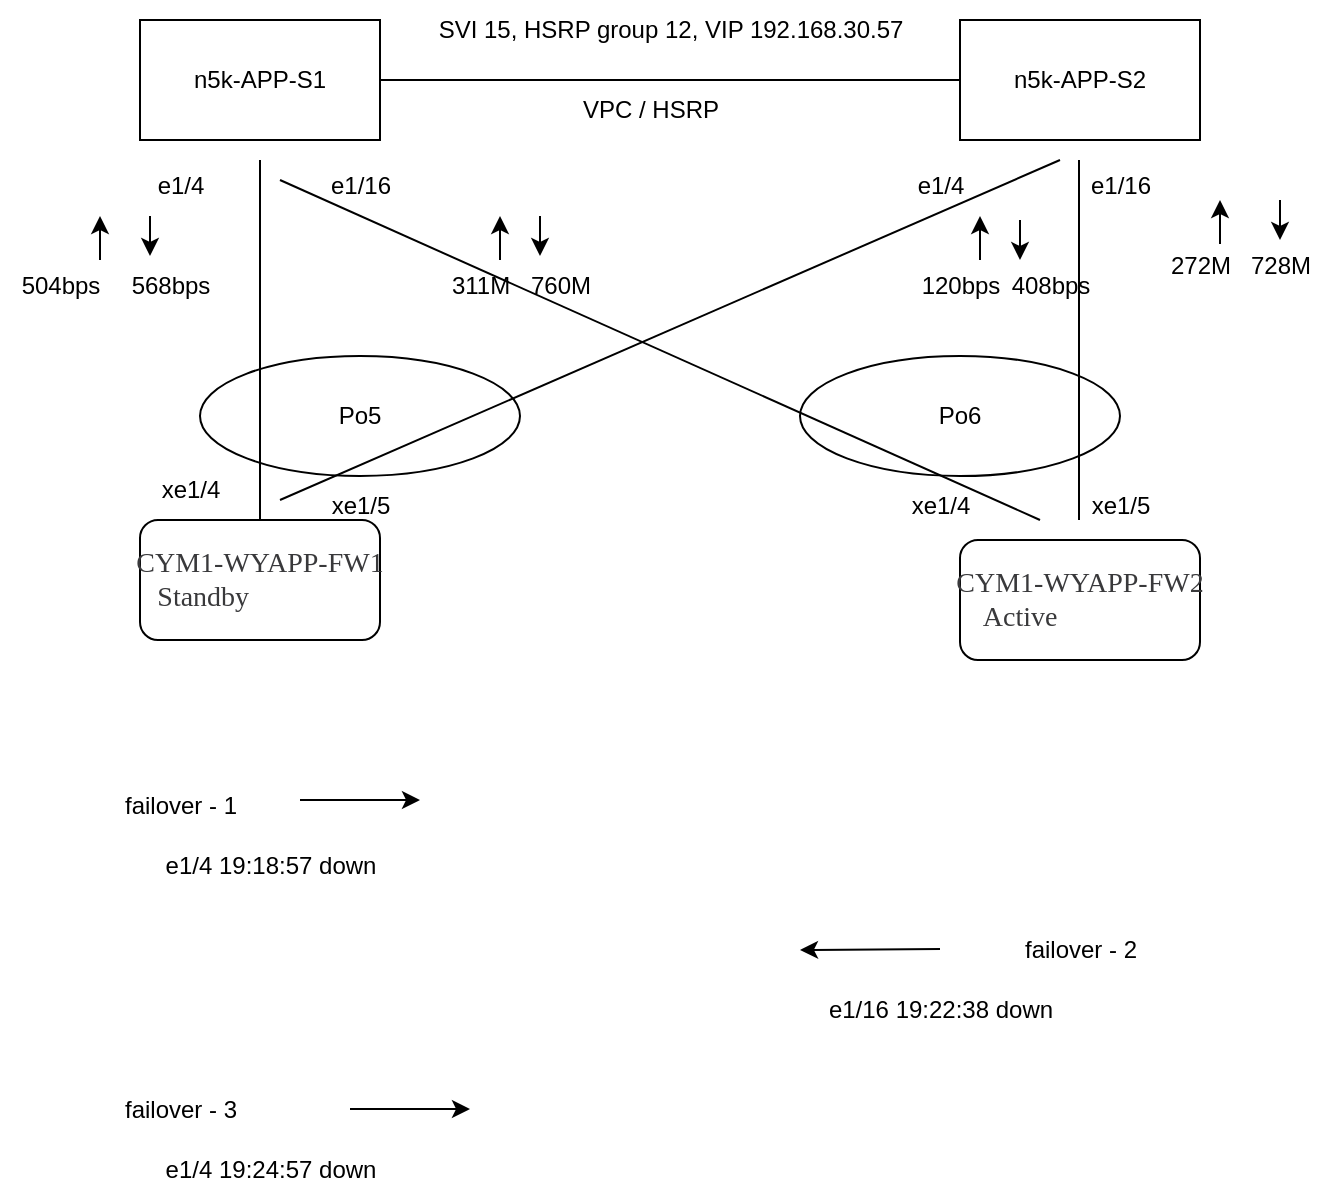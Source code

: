 <mxfile version="21.3.2" type="github">
  <diagram name="Page-1" id="i1Ypg9lUtjLFvbH1eSQm">
    <mxGraphModel dx="1592" dy="1081" grid="1" gridSize="10" guides="1" tooltips="1" connect="1" arrows="1" fold="1" page="1" pageScale="1" pageWidth="850" pageHeight="1100" math="0" shadow="0">
      <root>
        <mxCell id="0" />
        <mxCell id="1" parent="0" />
        <mxCell id="BDYrUGB_7W5Lb2Sc9XxJ-21" value="Po6" style="ellipse;whiteSpace=wrap;html=1;" vertex="1" parent="1">
          <mxGeometry x="390" y="468" width="160" height="60" as="geometry" />
        </mxCell>
        <mxCell id="BDYrUGB_7W5Lb2Sc9XxJ-20" value="Po5" style="ellipse;whiteSpace=wrap;html=1;" vertex="1" parent="1">
          <mxGeometry x="90" y="468" width="160" height="60" as="geometry" />
        </mxCell>
        <mxCell id="BDYrUGB_7W5Lb2Sc9XxJ-1" value="n5k-APP-S1" style="rounded=0;whiteSpace=wrap;html=1;" vertex="1" parent="1">
          <mxGeometry x="60" y="300" width="120" height="60" as="geometry" />
        </mxCell>
        <mxCell id="BDYrUGB_7W5Lb2Sc9XxJ-2" value="n5k-APP-S2" style="rounded=0;whiteSpace=wrap;html=1;" vertex="1" parent="1">
          <mxGeometry x="470" y="300" width="120" height="60" as="geometry" />
        </mxCell>
        <mxCell id="BDYrUGB_7W5Lb2Sc9XxJ-3" value="&lt;pre style=&quot;box-sizing: inherit; margin-top: 0px; margin-bottom: 0px; color: rgb(57, 57, 59); text-align: left; font-family: Menlo, Monaco, Consolas; line-height: unset; word-break: break-word;&quot;&gt;&lt;font style=&quot;font-size: 14px;&quot;&gt;CYM1-WYAPP-FW1&lt;br/&gt;   Standby&lt;/font&gt;&lt;/pre&gt;" style="rounded=1;whiteSpace=wrap;html=1;" vertex="1" parent="1">
          <mxGeometry x="60" y="550" width="120" height="60" as="geometry" />
        </mxCell>
        <mxCell id="BDYrUGB_7W5Lb2Sc9XxJ-4" value="&lt;pre style=&quot;border-color: var(--border-color); box-sizing: inherit; margin-top: 0px; margin-bottom: 0px; color: rgb(57, 57, 59); text-align: left; font-family: Menlo, Monaco, Consolas; line-height: unset; word-break: break-word;&quot;&gt;&lt;font style=&quot;border-color: var(--border-color); font-size: 14px;&quot;&gt;CYM1-WYAPP-FW2&lt;br/&gt;    Active&lt;/font&gt;&lt;/pre&gt;" style="rounded=1;whiteSpace=wrap;html=1;" vertex="1" parent="1">
          <mxGeometry x="470" y="560" width="120" height="60" as="geometry" />
        </mxCell>
        <mxCell id="BDYrUGB_7W5Lb2Sc9XxJ-5" value="" style="endArrow=none;html=1;rounded=0;" edge="1" parent="1">
          <mxGeometry width="50" height="50" relative="1" as="geometry">
            <mxPoint x="120" y="550" as="sourcePoint" />
            <mxPoint x="120" y="370" as="targetPoint" />
          </mxGeometry>
        </mxCell>
        <mxCell id="BDYrUGB_7W5Lb2Sc9XxJ-6" value="" style="endArrow=none;html=1;rounded=0;" edge="1" parent="1">
          <mxGeometry width="50" height="50" relative="1" as="geometry">
            <mxPoint x="529.5" y="550" as="sourcePoint" />
            <mxPoint x="529.5" y="370" as="targetPoint" />
          </mxGeometry>
        </mxCell>
        <mxCell id="BDYrUGB_7W5Lb2Sc9XxJ-7" value="" style="endArrow=none;html=1;rounded=0;" edge="1" parent="1">
          <mxGeometry width="50" height="50" relative="1" as="geometry">
            <mxPoint x="130" y="540" as="sourcePoint" />
            <mxPoint x="520" y="370" as="targetPoint" />
          </mxGeometry>
        </mxCell>
        <mxCell id="BDYrUGB_7W5Lb2Sc9XxJ-8" value="" style="endArrow=none;html=1;rounded=0;" edge="1" parent="1">
          <mxGeometry width="50" height="50" relative="1" as="geometry">
            <mxPoint x="130" y="380" as="sourcePoint" />
            <mxPoint x="510" y="550" as="targetPoint" />
          </mxGeometry>
        </mxCell>
        <mxCell id="BDYrUGB_7W5Lb2Sc9XxJ-9" value="e1/4" style="text;html=1;align=center;verticalAlign=middle;resizable=0;points=[];autosize=1;strokeColor=none;fillColor=none;" vertex="1" parent="1">
          <mxGeometry x="55" y="368" width="50" height="30" as="geometry" />
        </mxCell>
        <mxCell id="BDYrUGB_7W5Lb2Sc9XxJ-10" value="e1/16" style="text;html=1;align=center;verticalAlign=middle;resizable=0;points=[];autosize=1;strokeColor=none;fillColor=none;" vertex="1" parent="1">
          <mxGeometry x="145" y="368" width="50" height="30" as="geometry" />
        </mxCell>
        <mxCell id="BDYrUGB_7W5Lb2Sc9XxJ-11" value="e1/4" style="text;html=1;align=center;verticalAlign=middle;resizable=0;points=[];autosize=1;strokeColor=none;fillColor=none;" vertex="1" parent="1">
          <mxGeometry x="435" y="368" width="50" height="30" as="geometry" />
        </mxCell>
        <mxCell id="BDYrUGB_7W5Lb2Sc9XxJ-12" value="e1/16" style="text;html=1;align=center;verticalAlign=middle;resizable=0;points=[];autosize=1;strokeColor=none;fillColor=none;" vertex="1" parent="1">
          <mxGeometry x="525" y="368" width="50" height="30" as="geometry" />
        </mxCell>
        <mxCell id="BDYrUGB_7W5Lb2Sc9XxJ-13" value="xe1/4" style="text;html=1;align=center;verticalAlign=middle;resizable=0;points=[];autosize=1;strokeColor=none;fillColor=none;" vertex="1" parent="1">
          <mxGeometry x="60" y="520" width="50" height="30" as="geometry" />
        </mxCell>
        <mxCell id="BDYrUGB_7W5Lb2Sc9XxJ-14" value="xe1/5" style="text;html=1;align=center;verticalAlign=middle;resizable=0;points=[];autosize=1;strokeColor=none;fillColor=none;" vertex="1" parent="1">
          <mxGeometry x="145" y="528" width="50" height="30" as="geometry" />
        </mxCell>
        <mxCell id="BDYrUGB_7W5Lb2Sc9XxJ-15" value="xe1/4" style="text;html=1;align=center;verticalAlign=middle;resizable=0;points=[];autosize=1;strokeColor=none;fillColor=none;" vertex="1" parent="1">
          <mxGeometry x="435" y="528" width="50" height="30" as="geometry" />
        </mxCell>
        <mxCell id="BDYrUGB_7W5Lb2Sc9XxJ-18" value="xe1/5" style="text;html=1;align=center;verticalAlign=middle;resizable=0;points=[];autosize=1;strokeColor=none;fillColor=none;" vertex="1" parent="1">
          <mxGeometry x="525" y="528" width="50" height="30" as="geometry" />
        </mxCell>
        <mxCell id="BDYrUGB_7W5Lb2Sc9XxJ-22" value="" style="endArrow=classic;html=1;rounded=0;" edge="1" parent="1">
          <mxGeometry width="50" height="50" relative="1" as="geometry">
            <mxPoint x="40" y="420" as="sourcePoint" />
            <mxPoint x="40" y="398" as="targetPoint" />
            <Array as="points" />
          </mxGeometry>
        </mxCell>
        <mxCell id="BDYrUGB_7W5Lb2Sc9XxJ-23" value="" style="endArrow=classic;html=1;rounded=0;" edge="1" parent="1">
          <mxGeometry width="50" height="50" relative="1" as="geometry">
            <mxPoint x="240" y="420" as="sourcePoint" />
            <mxPoint x="240" y="398" as="targetPoint" />
            <Array as="points" />
          </mxGeometry>
        </mxCell>
        <mxCell id="BDYrUGB_7W5Lb2Sc9XxJ-24" value="" style="endArrow=classic;html=1;rounded=0;" edge="1" parent="1">
          <mxGeometry width="50" height="50" relative="1" as="geometry">
            <mxPoint x="480" y="420" as="sourcePoint" />
            <mxPoint x="480" y="398" as="targetPoint" />
            <Array as="points" />
          </mxGeometry>
        </mxCell>
        <mxCell id="BDYrUGB_7W5Lb2Sc9XxJ-25" value="" style="endArrow=classic;html=1;rounded=0;" edge="1" parent="1">
          <mxGeometry width="50" height="50" relative="1" as="geometry">
            <mxPoint x="600" y="412" as="sourcePoint" />
            <mxPoint x="600" y="390" as="targetPoint" />
            <Array as="points" />
          </mxGeometry>
        </mxCell>
        <mxCell id="BDYrUGB_7W5Lb2Sc9XxJ-26" value="" style="endArrow=classic;html=1;rounded=0;" edge="1" parent="1">
          <mxGeometry width="50" height="50" relative="1" as="geometry">
            <mxPoint x="65" y="398" as="sourcePoint" />
            <mxPoint x="65" y="418" as="targetPoint" />
            <Array as="points" />
          </mxGeometry>
        </mxCell>
        <mxCell id="BDYrUGB_7W5Lb2Sc9XxJ-27" value="" style="endArrow=classic;html=1;rounded=0;" edge="1" parent="1">
          <mxGeometry width="50" height="50" relative="1" as="geometry">
            <mxPoint x="260" y="398" as="sourcePoint" />
            <mxPoint x="260" y="418" as="targetPoint" />
            <Array as="points" />
          </mxGeometry>
        </mxCell>
        <mxCell id="BDYrUGB_7W5Lb2Sc9XxJ-28" value="" style="endArrow=classic;html=1;rounded=0;" edge="1" parent="1">
          <mxGeometry width="50" height="50" relative="1" as="geometry">
            <mxPoint x="500" y="400" as="sourcePoint" />
            <mxPoint x="500" y="420" as="targetPoint" />
            <Array as="points" />
          </mxGeometry>
        </mxCell>
        <mxCell id="BDYrUGB_7W5Lb2Sc9XxJ-29" value="" style="endArrow=classic;html=1;rounded=0;" edge="1" parent="1">
          <mxGeometry width="50" height="50" relative="1" as="geometry">
            <mxPoint x="630" y="390" as="sourcePoint" />
            <mxPoint x="630" y="410" as="targetPoint" />
            <Array as="points" />
          </mxGeometry>
        </mxCell>
        <mxCell id="BDYrUGB_7W5Lb2Sc9XxJ-32" value="504bps" style="text;html=1;align=center;verticalAlign=middle;resizable=0;points=[];autosize=1;strokeColor=none;fillColor=none;" vertex="1" parent="1">
          <mxGeometry x="-10" y="418" width="60" height="30" as="geometry" />
        </mxCell>
        <mxCell id="BDYrUGB_7W5Lb2Sc9XxJ-33" value="568bps" style="text;html=1;align=center;verticalAlign=middle;resizable=0;points=[];autosize=1;strokeColor=none;fillColor=none;" vertex="1" parent="1">
          <mxGeometry x="45" y="418" width="60" height="30" as="geometry" />
        </mxCell>
        <mxCell id="BDYrUGB_7W5Lb2Sc9XxJ-34" value="311M" style="text;html=1;align=center;verticalAlign=middle;resizable=0;points=[];autosize=1;strokeColor=none;fillColor=none;" vertex="1" parent="1">
          <mxGeometry x="205" y="418" width="50" height="30" as="geometry" />
        </mxCell>
        <mxCell id="BDYrUGB_7W5Lb2Sc9XxJ-35" value="760M" style="text;html=1;align=center;verticalAlign=middle;resizable=0;points=[];autosize=1;strokeColor=none;fillColor=none;" vertex="1" parent="1">
          <mxGeometry x="245" y="418" width="50" height="30" as="geometry" />
        </mxCell>
        <mxCell id="BDYrUGB_7W5Lb2Sc9XxJ-36" value="120bps" style="text;html=1;align=center;verticalAlign=middle;resizable=0;points=[];autosize=1;strokeColor=none;fillColor=none;" vertex="1" parent="1">
          <mxGeometry x="440" y="418" width="60" height="30" as="geometry" />
        </mxCell>
        <mxCell id="BDYrUGB_7W5Lb2Sc9XxJ-38" value="408bps" style="text;html=1;align=center;verticalAlign=middle;resizable=0;points=[];autosize=1;strokeColor=none;fillColor=none;" vertex="1" parent="1">
          <mxGeometry x="485" y="418" width="60" height="30" as="geometry" />
        </mxCell>
        <mxCell id="BDYrUGB_7W5Lb2Sc9XxJ-39" value="272M" style="text;html=1;align=center;verticalAlign=middle;resizable=0;points=[];autosize=1;strokeColor=none;fillColor=none;" vertex="1" parent="1">
          <mxGeometry x="565" y="408" width="50" height="30" as="geometry" />
        </mxCell>
        <mxCell id="BDYrUGB_7W5Lb2Sc9XxJ-40" value="728M" style="text;html=1;align=center;verticalAlign=middle;resizable=0;points=[];autosize=1;strokeColor=none;fillColor=none;" vertex="1" parent="1">
          <mxGeometry x="605" y="408" width="50" height="30" as="geometry" />
        </mxCell>
        <mxCell id="BDYrUGB_7W5Lb2Sc9XxJ-41" value="SVI 15, HSRP group 12, VIP 192.168.30.57" style="text;html=1;align=center;verticalAlign=middle;resizable=0;points=[];autosize=1;strokeColor=none;fillColor=none;" vertex="1" parent="1">
          <mxGeometry x="195" y="290" width="260" height="30" as="geometry" />
        </mxCell>
        <mxCell id="BDYrUGB_7W5Lb2Sc9XxJ-42" value="" style="endArrow=none;html=1;rounded=0;entryX=0;entryY=0.5;entryDx=0;entryDy=0;exitX=1;exitY=0.5;exitDx=0;exitDy=0;" edge="1" parent="1" source="BDYrUGB_7W5Lb2Sc9XxJ-1" target="BDYrUGB_7W5Lb2Sc9XxJ-2">
          <mxGeometry width="50" height="50" relative="1" as="geometry">
            <mxPoint x="350" y="580" as="sourcePoint" />
            <mxPoint x="400" y="530" as="targetPoint" />
          </mxGeometry>
        </mxCell>
        <mxCell id="BDYrUGB_7W5Lb2Sc9XxJ-43" value="VPC / HSRP" style="text;html=1;align=center;verticalAlign=middle;resizable=0;points=[];autosize=1;strokeColor=none;fillColor=none;" vertex="1" parent="1">
          <mxGeometry x="270" y="330" width="90" height="30" as="geometry" />
        </mxCell>
        <mxCell id="BDYrUGB_7W5Lb2Sc9XxJ-44" value="failover - 1" style="text;html=1;align=center;verticalAlign=middle;resizable=0;points=[];autosize=1;strokeColor=none;fillColor=none;" vertex="1" parent="1">
          <mxGeometry x="40" y="678" width="80" height="30" as="geometry" />
        </mxCell>
        <mxCell id="BDYrUGB_7W5Lb2Sc9XxJ-45" value="" style="endArrow=classic;html=1;rounded=0;" edge="1" parent="1">
          <mxGeometry width="50" height="50" relative="1" as="geometry">
            <mxPoint x="140" y="690" as="sourcePoint" />
            <mxPoint x="200" y="690" as="targetPoint" />
          </mxGeometry>
        </mxCell>
        <mxCell id="BDYrUGB_7W5Lb2Sc9XxJ-46" value="failover - 2" style="text;html=1;align=center;verticalAlign=middle;resizable=0;points=[];autosize=1;strokeColor=none;fillColor=none;" vertex="1" parent="1">
          <mxGeometry x="490" y="750" width="80" height="30" as="geometry" />
        </mxCell>
        <mxCell id="BDYrUGB_7W5Lb2Sc9XxJ-48" value="failover - 3" style="text;html=1;align=center;verticalAlign=middle;resizable=0;points=[];autosize=1;strokeColor=none;fillColor=none;" vertex="1" parent="1">
          <mxGeometry x="40" y="830" width="80" height="30" as="geometry" />
        </mxCell>
        <mxCell id="BDYrUGB_7W5Lb2Sc9XxJ-50" value="" style="endArrow=classic;html=1;rounded=0;" edge="1" parent="1">
          <mxGeometry width="50" height="50" relative="1" as="geometry">
            <mxPoint x="165" y="844.5" as="sourcePoint" />
            <mxPoint x="225" y="844.5" as="targetPoint" />
          </mxGeometry>
        </mxCell>
        <mxCell id="BDYrUGB_7W5Lb2Sc9XxJ-51" value="" style="endArrow=classic;html=1;rounded=0;" edge="1" parent="1">
          <mxGeometry width="50" height="50" relative="1" as="geometry">
            <mxPoint x="460" y="764.5" as="sourcePoint" />
            <mxPoint x="390" y="765" as="targetPoint" />
          </mxGeometry>
        </mxCell>
        <mxCell id="BDYrUGB_7W5Lb2Sc9XxJ-52" value="e1/4 19:18:57 down" style="text;html=1;align=center;verticalAlign=middle;resizable=0;points=[];autosize=1;strokeColor=none;fillColor=none;" vertex="1" parent="1">
          <mxGeometry x="60" y="708" width="130" height="30" as="geometry" />
        </mxCell>
        <mxCell id="BDYrUGB_7W5Lb2Sc9XxJ-53" value="e1/16 19:22:38 down" style="text;html=1;align=center;verticalAlign=middle;resizable=0;points=[];autosize=1;strokeColor=none;fillColor=none;" vertex="1" parent="1">
          <mxGeometry x="390" y="780" width="140" height="30" as="geometry" />
        </mxCell>
        <mxCell id="BDYrUGB_7W5Lb2Sc9XxJ-54" value="e1/4 19:24:57 down" style="text;html=1;align=center;verticalAlign=middle;resizable=0;points=[];autosize=1;strokeColor=none;fillColor=none;" vertex="1" parent="1">
          <mxGeometry x="60" y="860" width="130" height="30" as="geometry" />
        </mxCell>
      </root>
    </mxGraphModel>
  </diagram>
</mxfile>
